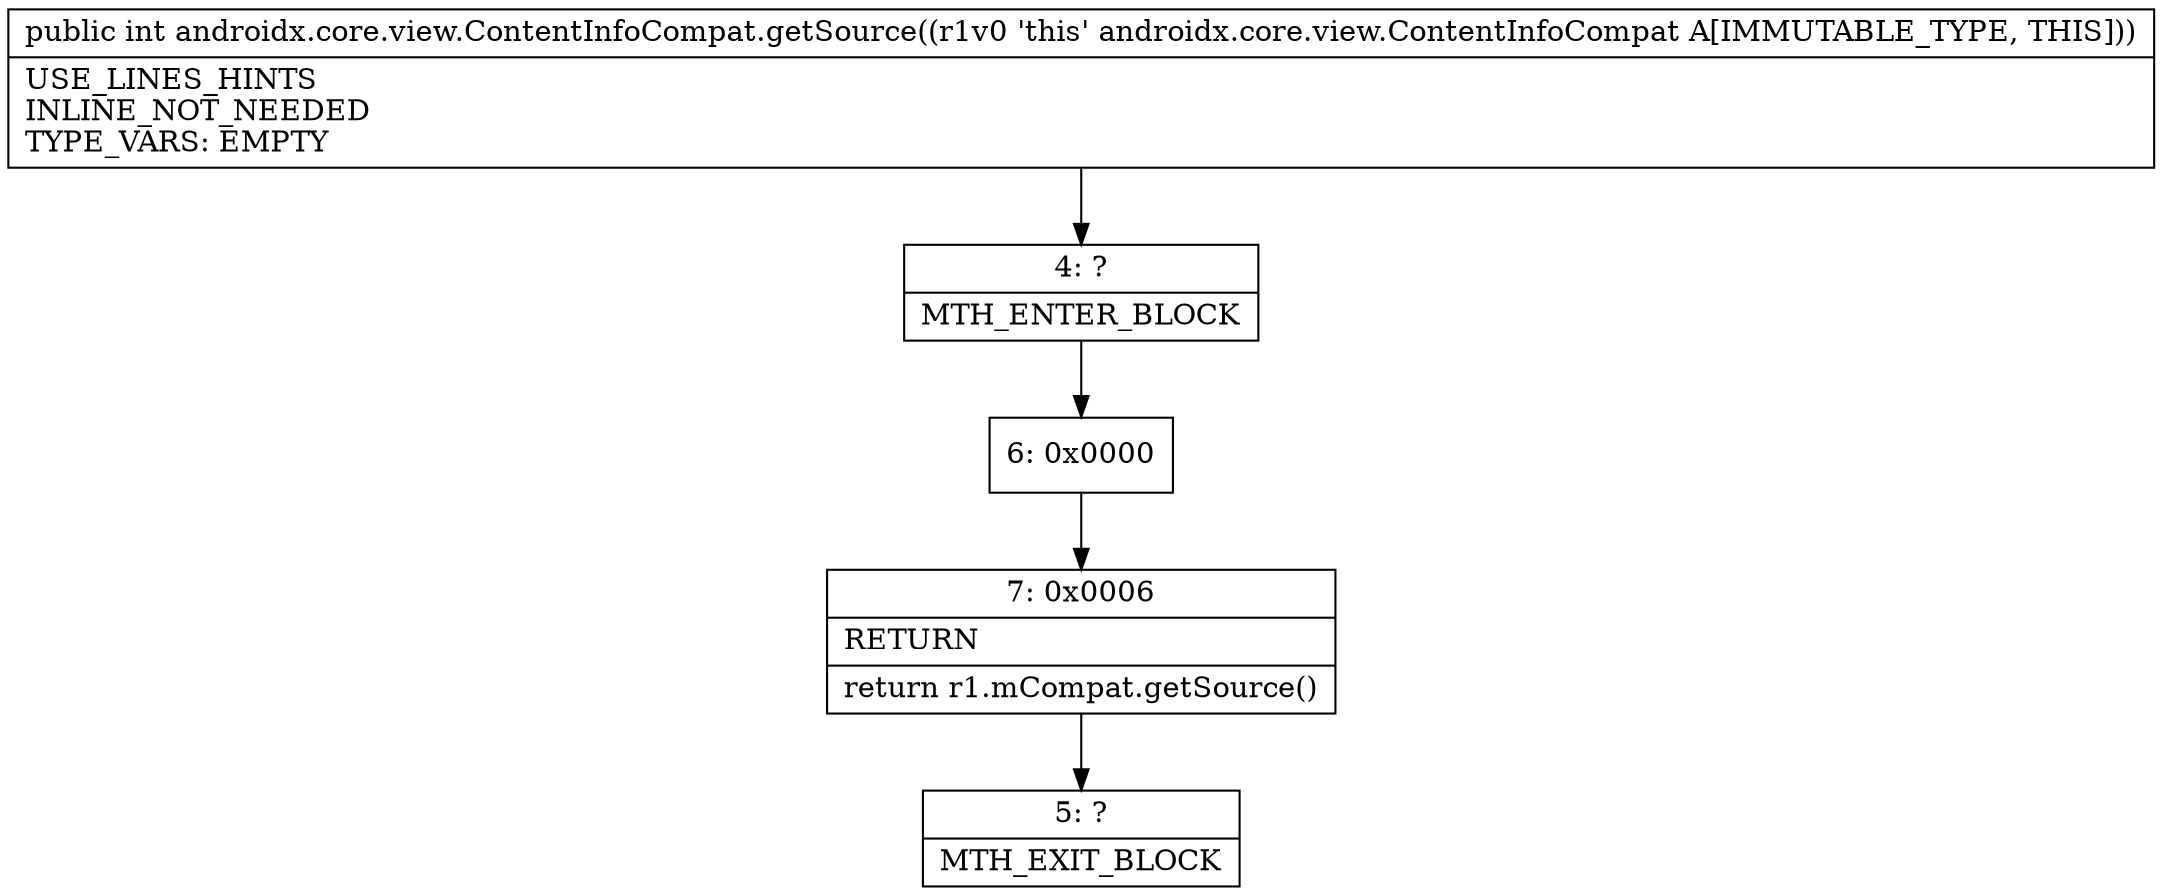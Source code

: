 digraph "CFG forandroidx.core.view.ContentInfoCompat.getSource()I" {
Node_4 [shape=record,label="{4\:\ ?|MTH_ENTER_BLOCK\l}"];
Node_6 [shape=record,label="{6\:\ 0x0000}"];
Node_7 [shape=record,label="{7\:\ 0x0006|RETURN\l|return r1.mCompat.getSource()\l}"];
Node_5 [shape=record,label="{5\:\ ?|MTH_EXIT_BLOCK\l}"];
MethodNode[shape=record,label="{public int androidx.core.view.ContentInfoCompat.getSource((r1v0 'this' androidx.core.view.ContentInfoCompat A[IMMUTABLE_TYPE, THIS]))  | USE_LINES_HINTS\lINLINE_NOT_NEEDED\lTYPE_VARS: EMPTY\l}"];
MethodNode -> Node_4;Node_4 -> Node_6;
Node_6 -> Node_7;
Node_7 -> Node_5;
}

